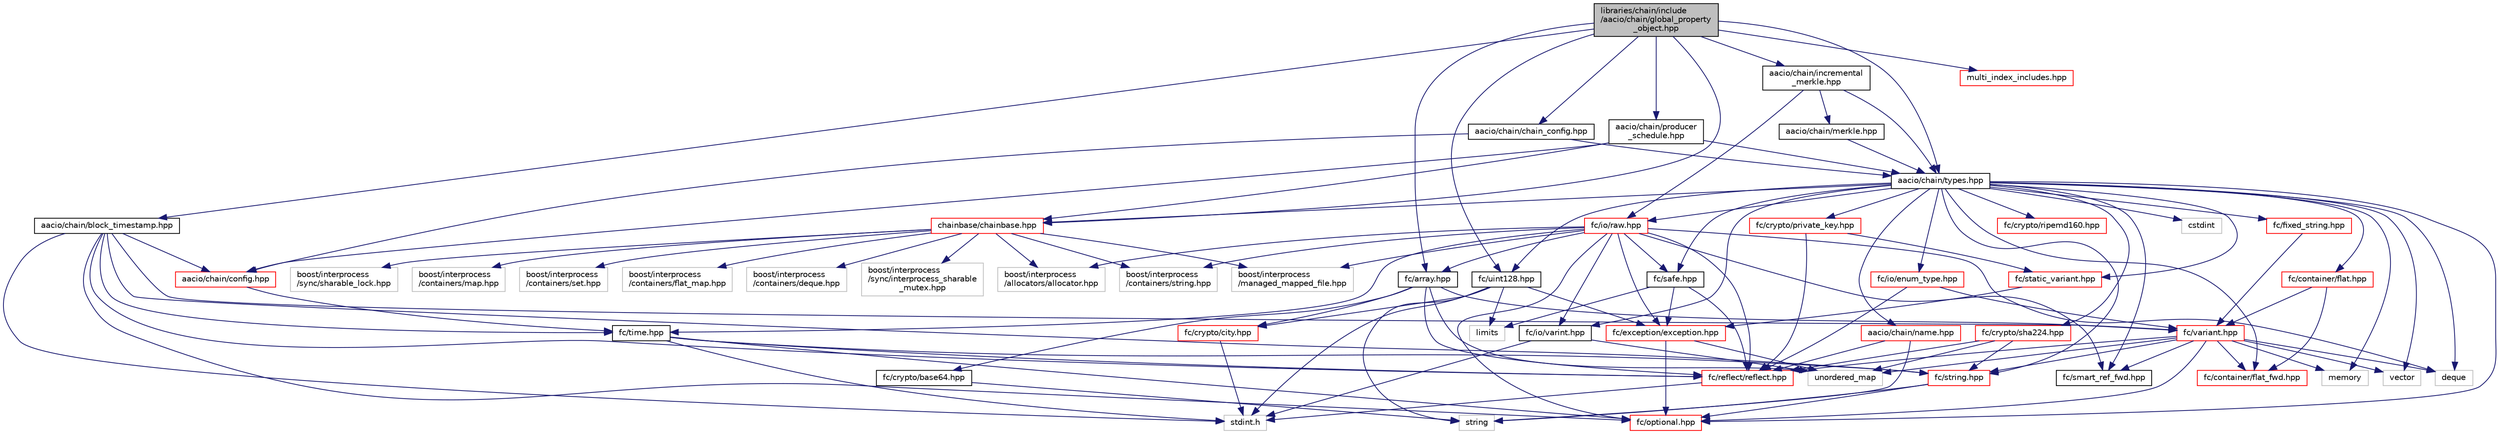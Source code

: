 digraph "libraries/chain/include/aacio/chain/global_property_object.hpp"
{
  edge [fontname="Helvetica",fontsize="10",labelfontname="Helvetica",labelfontsize="10"];
  node [fontname="Helvetica",fontsize="10",shape=record];
  Node0 [label="libraries/chain/include\l/aacio/chain/global_property\l_object.hpp",height=0.2,width=0.4,color="black", fillcolor="grey75", style="filled", fontcolor="black"];
  Node0 -> Node1 [color="midnightblue",fontsize="10",style="solid"];
  Node1 [label="fc/uint128.hpp",height=0.2,width=0.4,color="black", fillcolor="white", style="filled",URL="$uint128_8hpp_source.html"];
  Node1 -> Node2 [color="midnightblue",fontsize="10",style="solid"];
  Node2 [label="limits",height=0.2,width=0.4,color="grey75", fillcolor="white", style="filled"];
  Node1 -> Node3 [color="midnightblue",fontsize="10",style="solid"];
  Node3 [label="stdint.h",height=0.2,width=0.4,color="grey75", fillcolor="white", style="filled"];
  Node1 -> Node4 [color="midnightblue",fontsize="10",style="solid"];
  Node4 [label="string",height=0.2,width=0.4,color="grey75", fillcolor="white", style="filled"];
  Node1 -> Node5 [color="midnightblue",fontsize="10",style="solid"];
  Node5 [label="fc/exception/exception.hpp",height=0.2,width=0.4,color="red", fillcolor="white", style="filled",URL="$exception_8hpp.html",tooltip="Defines exception&#39;s used by fc. "];
  Node5 -> Node14 [color="midnightblue",fontsize="10",style="solid"];
  Node14 [label="fc/optional.hpp",height=0.2,width=0.4,color="red", fillcolor="white", style="filled",URL="$libraries_2fc_2include_2fc_2optional_8hpp_source.html"];
  Node5 -> Node40 [color="midnightblue",fontsize="10",style="solid"];
  Node40 [label="unordered_map",height=0.2,width=0.4,color="grey75", fillcolor="white", style="filled"];
  Node1 -> Node50 [color="midnightblue",fontsize="10",style="solid"];
  Node50 [label="fc/crypto/city.hpp",height=0.2,width=0.4,color="red", fillcolor="white", style="filled",URL="$city_8hpp_source.html"];
  Node50 -> Node3 [color="midnightblue",fontsize="10",style="solid"];
  Node0 -> Node53 [color="midnightblue",fontsize="10",style="solid"];
  Node53 [label="fc/array.hpp",height=0.2,width=0.4,color="black", fillcolor="white", style="filled",URL="$array_8hpp_source.html"];
  Node53 -> Node54 [color="midnightblue",fontsize="10",style="solid"];
  Node54 [label="fc/crypto/base64.hpp",height=0.2,width=0.4,color="black", fillcolor="white", style="filled",URL="$include_2fc_2crypto_2base64_8hpp_source.html"];
  Node54 -> Node4 [color="midnightblue",fontsize="10",style="solid"];
  Node53 -> Node37 [color="midnightblue",fontsize="10",style="solid"];
  Node37 [label="fc/variant.hpp",height=0.2,width=0.4,color="red", fillcolor="white", style="filled",URL="$variant_8hpp_source.html"];
  Node37 -> Node27 [color="midnightblue",fontsize="10",style="solid"];
  Node27 [label="deque",height=0.2,width=0.4,color="grey75", fillcolor="white", style="filled"];
  Node37 -> Node38 [color="midnightblue",fontsize="10",style="solid"];
  Node38 [label="memory",height=0.2,width=0.4,color="grey75", fillcolor="white", style="filled"];
  Node37 -> Node40 [color="midnightblue",fontsize="10",style="solid"];
  Node37 -> Node11 [color="midnightblue",fontsize="10",style="solid"];
  Node11 [label="vector",height=0.2,width=0.4,color="grey75", fillcolor="white", style="filled"];
  Node37 -> Node14 [color="midnightblue",fontsize="10",style="solid"];
  Node37 -> Node7 [color="midnightblue",fontsize="10",style="solid"];
  Node7 [label="fc/string.hpp",height=0.2,width=0.4,color="red", fillcolor="white", style="filled",URL="$string_8hpp_source.html"];
  Node7 -> Node14 [color="midnightblue",fontsize="10",style="solid"];
  Node7 -> Node4 [color="midnightblue",fontsize="10",style="solid"];
  Node37 -> Node29 [color="midnightblue",fontsize="10",style="solid"];
  Node29 [label="fc/container/flat_fwd.hpp",height=0.2,width=0.4,color="red", fillcolor="white", style="filled",URL="$flat__fwd_8hpp_source.html"];
  Node37 -> Node42 [color="midnightblue",fontsize="10",style="solid"];
  Node42 [label="fc/smart_ref_fwd.hpp",height=0.2,width=0.4,color="black", fillcolor="white", style="filled",URL="$smart__ref__fwd_8hpp_source.html"];
  Node37 -> Node18 [color="midnightblue",fontsize="10",style="solid"];
  Node18 [label="fc/reflect/reflect.hpp",height=0.2,width=0.4,color="red", fillcolor="white", style="filled",URL="$libraries_2fc_2include_2fc_2reflect_2reflect_8hpp_source.html"];
  Node18 -> Node3 [color="midnightblue",fontsize="10",style="solid"];
  Node53 -> Node18 [color="midnightblue",fontsize="10",style="solid"];
  Node53 -> Node40 [color="midnightblue",fontsize="10",style="solid"];
  Node53 -> Node50 [color="midnightblue",fontsize="10",style="solid"];
  Node0 -> Node55 [color="midnightblue",fontsize="10",style="solid"];
  Node55 [label="aacio/chain/types.hpp",height=0.2,width=0.4,color="black", fillcolor="white", style="filled",URL="$libraries_2chain_2include_2aacio_2chain_2types_8hpp.html"];
  Node55 -> Node56 [color="midnightblue",fontsize="10",style="solid"];
  Node56 [label="aacio/chain/name.hpp",height=0.2,width=0.4,color="red", fillcolor="white", style="filled",URL="$name_8hpp_source.html"];
  Node56 -> Node4 [color="midnightblue",fontsize="10",style="solid"];
  Node56 -> Node18 [color="midnightblue",fontsize="10",style="solid"];
  Node55 -> Node58 [color="midnightblue",fontsize="10",style="solid"];
  Node58 [label="chainbase/chainbase.hpp",height=0.2,width=0.4,color="red", fillcolor="white", style="filled",URL="$chainbase_8hpp_source.html"];
  Node58 -> Node59 [color="midnightblue",fontsize="10",style="solid"];
  Node59 [label="boost/interprocess\l/managed_mapped_file.hpp",height=0.2,width=0.4,color="grey75", fillcolor="white", style="filled"];
  Node58 -> Node60 [color="midnightblue",fontsize="10",style="solid"];
  Node60 [label="boost/interprocess\l/containers/map.hpp",height=0.2,width=0.4,color="grey75", fillcolor="white", style="filled"];
  Node58 -> Node61 [color="midnightblue",fontsize="10",style="solid"];
  Node61 [label="boost/interprocess\l/containers/set.hpp",height=0.2,width=0.4,color="grey75", fillcolor="white", style="filled"];
  Node58 -> Node62 [color="midnightblue",fontsize="10",style="solid"];
  Node62 [label="boost/interprocess\l/containers/flat_map.hpp",height=0.2,width=0.4,color="grey75", fillcolor="white", style="filled"];
  Node58 -> Node63 [color="midnightblue",fontsize="10",style="solid"];
  Node63 [label="boost/interprocess\l/containers/deque.hpp",height=0.2,width=0.4,color="grey75", fillcolor="white", style="filled"];
  Node58 -> Node64 [color="midnightblue",fontsize="10",style="solid"];
  Node64 [label="boost/interprocess\l/containers/string.hpp",height=0.2,width=0.4,color="grey75", fillcolor="white", style="filled"];
  Node58 -> Node65 [color="midnightblue",fontsize="10",style="solid"];
  Node65 [label="boost/interprocess\l/allocators/allocator.hpp",height=0.2,width=0.4,color="grey75", fillcolor="white", style="filled"];
  Node58 -> Node66 [color="midnightblue",fontsize="10",style="solid"];
  Node66 [label="boost/interprocess\l/sync/interprocess_sharable\l_mutex.hpp",height=0.2,width=0.4,color="grey75", fillcolor="white", style="filled"];
  Node58 -> Node67 [color="midnightblue",fontsize="10",style="solid"];
  Node67 [label="boost/interprocess\l/sync/sharable_lock.hpp",height=0.2,width=0.4,color="grey75", fillcolor="white", style="filled"];
  Node55 -> Node29 [color="midnightblue",fontsize="10",style="solid"];
  Node55 -> Node82 [color="midnightblue",fontsize="10",style="solid"];
  Node82 [label="fc/io/varint.hpp",height=0.2,width=0.4,color="black", fillcolor="white", style="filled",URL="$libraries_2fc_2include_2fc_2io_2varint_8hpp_source.html"];
  Node82 -> Node3 [color="midnightblue",fontsize="10",style="solid"];
  Node82 -> Node40 [color="midnightblue",fontsize="10",style="solid"];
  Node55 -> Node83 [color="midnightblue",fontsize="10",style="solid"];
  Node83 [label="fc/io/enum_type.hpp",height=0.2,width=0.4,color="red", fillcolor="white", style="filled",URL="$enum__type_8hpp_source.html"];
  Node83 -> Node18 [color="midnightblue",fontsize="10",style="solid"];
  Node83 -> Node37 [color="midnightblue",fontsize="10",style="solid"];
  Node55 -> Node86 [color="midnightblue",fontsize="10",style="solid"];
  Node86 [label="fc/crypto/sha224.hpp",height=0.2,width=0.4,color="red", fillcolor="white", style="filled",URL="$sha224_8hpp_source.html"];
  Node86 -> Node40 [color="midnightblue",fontsize="10",style="solid"];
  Node86 -> Node7 [color="midnightblue",fontsize="10",style="solid"];
  Node86 -> Node18 [color="midnightblue",fontsize="10",style="solid"];
  Node55 -> Node14 [color="midnightblue",fontsize="10",style="solid"];
  Node55 -> Node85 [color="midnightblue",fontsize="10",style="solid"];
  Node85 [label="fc/safe.hpp",height=0.2,width=0.4,color="black", fillcolor="white", style="filled",URL="$safe_8hpp_source.html"];
  Node85 -> Node5 [color="midnightblue",fontsize="10",style="solid"];
  Node85 -> Node18 [color="midnightblue",fontsize="10",style="solid"];
  Node85 -> Node2 [color="midnightblue",fontsize="10",style="solid"];
  Node55 -> Node87 [color="midnightblue",fontsize="10",style="solid"];
  Node87 [label="fc/container/flat.hpp",height=0.2,width=0.4,color="red", fillcolor="white", style="filled",URL="$libraries_2fc_2include_2fc_2container_2flat_8hpp_source.html"];
  Node87 -> Node37 [color="midnightblue",fontsize="10",style="solid"];
  Node87 -> Node29 [color="midnightblue",fontsize="10",style="solid"];
  Node55 -> Node7 [color="midnightblue",fontsize="10",style="solid"];
  Node55 -> Node88 [color="midnightblue",fontsize="10",style="solid"];
  Node88 [label="fc/io/raw.hpp",height=0.2,width=0.4,color="red", fillcolor="white", style="filled",URL="$raw_8hpp_source.html"];
  Node88 -> Node18 [color="midnightblue",fontsize="10",style="solid"];
  Node88 -> Node82 [color="midnightblue",fontsize="10",style="solid"];
  Node88 -> Node14 [color="midnightblue",fontsize="10",style="solid"];
  Node88 -> Node42 [color="midnightblue",fontsize="10",style="solid"];
  Node88 -> Node53 [color="midnightblue",fontsize="10",style="solid"];
  Node88 -> Node17 [color="midnightblue",fontsize="10",style="solid"];
  Node17 [label="fc/time.hpp",height=0.2,width=0.4,color="black", fillcolor="white", style="filled",URL="$include_2fc_2time_8hpp_source.html"];
  Node17 -> Node3 [color="midnightblue",fontsize="10",style="solid"];
  Node17 -> Node7 [color="midnightblue",fontsize="10",style="solid"];
  Node17 -> Node14 [color="midnightblue",fontsize="10",style="solid"];
  Node17 -> Node18 [color="midnightblue",fontsize="10",style="solid"];
  Node88 -> Node5 [color="midnightblue",fontsize="10",style="solid"];
  Node88 -> Node85 [color="midnightblue",fontsize="10",style="solid"];
  Node88 -> Node27 [color="midnightblue",fontsize="10",style="solid"];
  Node88 -> Node64 [color="midnightblue",fontsize="10",style="solid"];
  Node88 -> Node65 [color="midnightblue",fontsize="10",style="solid"];
  Node88 -> Node59 [color="midnightblue",fontsize="10",style="solid"];
  Node55 -> Node1 [color="midnightblue",fontsize="10",style="solid"];
  Node55 -> Node93 [color="midnightblue",fontsize="10",style="solid"];
  Node93 [label="fc/static_variant.hpp",height=0.2,width=0.4,color="red", fillcolor="white", style="filled",URL="$static__variant_8hpp_source.html"];
  Node93 -> Node5 [color="midnightblue",fontsize="10",style="solid"];
  Node55 -> Node42 [color="midnightblue",fontsize="10",style="solid"];
  Node55 -> Node94 [color="midnightblue",fontsize="10",style="solid"];
  Node94 [label="fc/crypto/ripemd160.hpp",height=0.2,width=0.4,color="red", fillcolor="white", style="filled",URL="$ripemd160_8hpp_source.html"];
  Node55 -> Node95 [color="midnightblue",fontsize="10",style="solid"];
  Node95 [label="fc/fixed_string.hpp",height=0.2,width=0.4,color="red", fillcolor="white", style="filled",URL="$fixed__string_8hpp_source.html"];
  Node95 -> Node37 [color="midnightblue",fontsize="10",style="solid"];
  Node55 -> Node96 [color="midnightblue",fontsize="10",style="solid"];
  Node96 [label="fc/crypto/private_key.hpp",height=0.2,width=0.4,color="red", fillcolor="white", style="filled",URL="$private__key_8hpp_source.html"];
  Node96 -> Node18 [color="midnightblue",fontsize="10",style="solid"];
  Node96 -> Node93 [color="midnightblue",fontsize="10",style="solid"];
  Node55 -> Node38 [color="midnightblue",fontsize="10",style="solid"];
  Node55 -> Node11 [color="midnightblue",fontsize="10",style="solid"];
  Node55 -> Node27 [color="midnightblue",fontsize="10",style="solid"];
  Node55 -> Node119 [color="midnightblue",fontsize="10",style="solid"];
  Node119 [label="cstdint",height=0.2,width=0.4,color="grey75", fillcolor="white", style="filled"];
  Node0 -> Node120 [color="midnightblue",fontsize="10",style="solid"];
  Node120 [label="aacio/chain/block_timestamp.hpp",height=0.2,width=0.4,color="black", fillcolor="white", style="filled",URL="$block__timestamp_8hpp_source.html"];
  Node120 -> Node121 [color="midnightblue",fontsize="10",style="solid"];
  Node121 [label="aacio/chain/config.hpp",height=0.2,width=0.4,color="red", fillcolor="white", style="filled",URL="$libraries_2chain_2include_2aacio_2chain_2config_8hpp.html"];
  Node121 -> Node17 [color="midnightblue",fontsize="10",style="solid"];
  Node120 -> Node3 [color="midnightblue",fontsize="10",style="solid"];
  Node120 -> Node17 [color="midnightblue",fontsize="10",style="solid"];
  Node120 -> Node37 [color="midnightblue",fontsize="10",style="solid"];
  Node120 -> Node7 [color="midnightblue",fontsize="10",style="solid"];
  Node120 -> Node14 [color="midnightblue",fontsize="10",style="solid"];
  Node120 -> Node18 [color="midnightblue",fontsize="10",style="solid"];
  Node0 -> Node142 [color="midnightblue",fontsize="10",style="solid"];
  Node142 [label="aacio/chain/chain_config.hpp",height=0.2,width=0.4,color="black", fillcolor="white", style="filled",URL="$chain__config_8hpp.html"];
  Node142 -> Node55 [color="midnightblue",fontsize="10",style="solid"];
  Node142 -> Node121 [color="midnightblue",fontsize="10",style="solid"];
  Node0 -> Node143 [color="midnightblue",fontsize="10",style="solid"];
  Node143 [label="aacio/chain/producer\l_schedule.hpp",height=0.2,width=0.4,color="black", fillcolor="white", style="filled",URL="$libraries_2chain_2include_2aacio_2chain_2producer__schedule_8hpp_source.html"];
  Node143 -> Node121 [color="midnightblue",fontsize="10",style="solid"];
  Node143 -> Node55 [color="midnightblue",fontsize="10",style="solid"];
  Node143 -> Node58 [color="midnightblue",fontsize="10",style="solid"];
  Node0 -> Node144 [color="midnightblue",fontsize="10",style="solid"];
  Node144 [label="aacio/chain/incremental\l_merkle.hpp",height=0.2,width=0.4,color="black", fillcolor="white", style="filled",URL="$incremental__merkle_8hpp_source.html"];
  Node144 -> Node55 [color="midnightblue",fontsize="10",style="solid"];
  Node144 -> Node145 [color="midnightblue",fontsize="10",style="solid"];
  Node145 [label="aacio/chain/merkle.hpp",height=0.2,width=0.4,color="black", fillcolor="white", style="filled",URL="$merkle_8hpp_source.html"];
  Node145 -> Node55 [color="midnightblue",fontsize="10",style="solid"];
  Node144 -> Node88 [color="midnightblue",fontsize="10",style="solid"];
  Node0 -> Node58 [color="midnightblue",fontsize="10",style="solid"];
  Node0 -> Node146 [color="midnightblue",fontsize="10",style="solid"];
  Node146 [label="multi_index_includes.hpp",height=0.2,width=0.4,color="red", fillcolor="white", style="filled",URL="$multi__index__includes_8hpp.html"];
}

